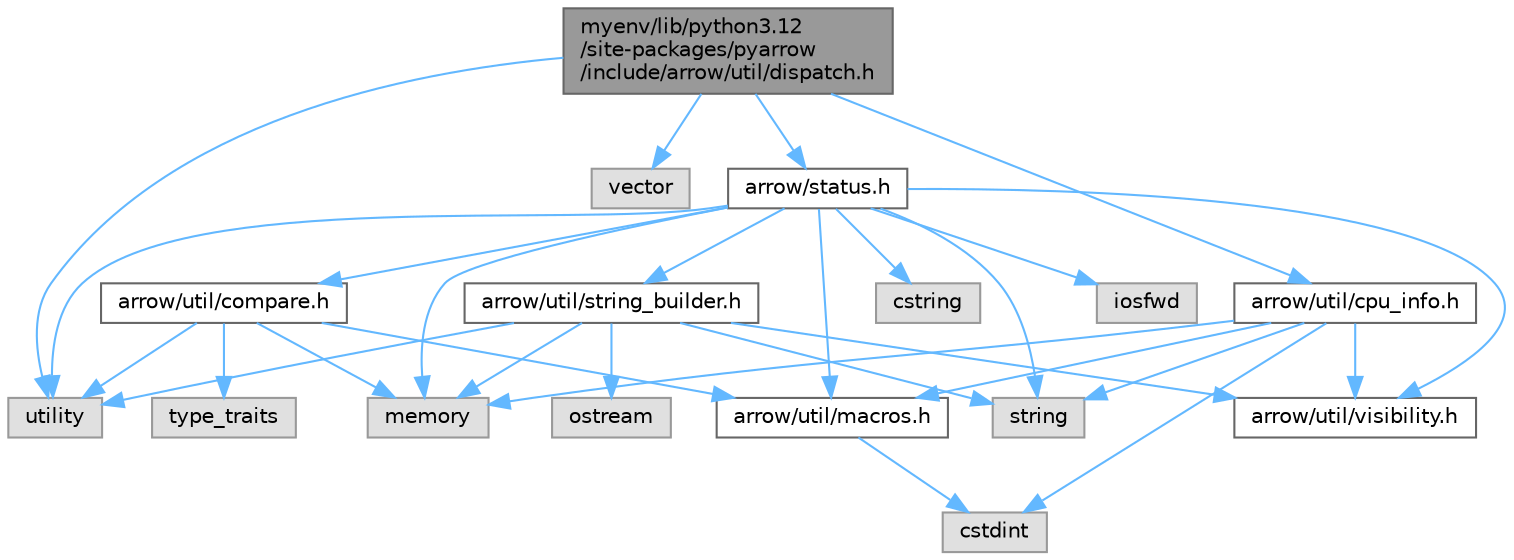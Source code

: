 digraph "myenv/lib/python3.12/site-packages/pyarrow/include/arrow/util/dispatch.h"
{
 // LATEX_PDF_SIZE
  bgcolor="transparent";
  edge [fontname=Helvetica,fontsize=10,labelfontname=Helvetica,labelfontsize=10];
  node [fontname=Helvetica,fontsize=10,shape=box,height=0.2,width=0.4];
  Node1 [id="Node000001",label="myenv/lib/python3.12\l/site-packages/pyarrow\l/include/arrow/util/dispatch.h",height=0.2,width=0.4,color="gray40", fillcolor="grey60", style="filled", fontcolor="black",tooltip=" "];
  Node1 -> Node2 [id="edge1_Node000001_Node000002",color="steelblue1",style="solid",tooltip=" "];
  Node2 [id="Node000002",label="utility",height=0.2,width=0.4,color="grey60", fillcolor="#E0E0E0", style="filled",tooltip=" "];
  Node1 -> Node3 [id="edge2_Node000001_Node000003",color="steelblue1",style="solid",tooltip=" "];
  Node3 [id="Node000003",label="vector",height=0.2,width=0.4,color="grey60", fillcolor="#E0E0E0", style="filled",tooltip=" "];
  Node1 -> Node4 [id="edge3_Node000001_Node000004",color="steelblue1",style="solid",tooltip=" "];
  Node4 [id="Node000004",label="arrow/status.h",height=0.2,width=0.4,color="grey40", fillcolor="white", style="filled",URL="$status_8h.html",tooltip=" "];
  Node4 -> Node5 [id="edge4_Node000004_Node000005",color="steelblue1",style="solid",tooltip=" "];
  Node5 [id="Node000005",label="cstring",height=0.2,width=0.4,color="grey60", fillcolor="#E0E0E0", style="filled",tooltip=" "];
  Node4 -> Node6 [id="edge5_Node000004_Node000006",color="steelblue1",style="solid",tooltip=" "];
  Node6 [id="Node000006",label="iosfwd",height=0.2,width=0.4,color="grey60", fillcolor="#E0E0E0", style="filled",tooltip=" "];
  Node4 -> Node7 [id="edge6_Node000004_Node000007",color="steelblue1",style="solid",tooltip=" "];
  Node7 [id="Node000007",label="memory",height=0.2,width=0.4,color="grey60", fillcolor="#E0E0E0", style="filled",tooltip=" "];
  Node4 -> Node8 [id="edge7_Node000004_Node000008",color="steelblue1",style="solid",tooltip=" "];
  Node8 [id="Node000008",label="string",height=0.2,width=0.4,color="grey60", fillcolor="#E0E0E0", style="filled",tooltip=" "];
  Node4 -> Node2 [id="edge8_Node000004_Node000002",color="steelblue1",style="solid",tooltip=" "];
  Node4 -> Node9 [id="edge9_Node000004_Node000009",color="steelblue1",style="solid",tooltip=" "];
  Node9 [id="Node000009",label="arrow/util/compare.h",height=0.2,width=0.4,color="grey40", fillcolor="white", style="filled",URL="$util_2compare_8h.html",tooltip=" "];
  Node9 -> Node7 [id="edge10_Node000009_Node000007",color="steelblue1",style="solid",tooltip=" "];
  Node9 -> Node10 [id="edge11_Node000009_Node000010",color="steelblue1",style="solid",tooltip=" "];
  Node10 [id="Node000010",label="type_traits",height=0.2,width=0.4,color="grey60", fillcolor="#E0E0E0", style="filled",tooltip=" "];
  Node9 -> Node2 [id="edge12_Node000009_Node000002",color="steelblue1",style="solid",tooltip=" "];
  Node9 -> Node11 [id="edge13_Node000009_Node000011",color="steelblue1",style="solid",tooltip=" "];
  Node11 [id="Node000011",label="arrow/util/macros.h",height=0.2,width=0.4,color="grey40", fillcolor="white", style="filled",URL="$macros_8h.html",tooltip=" "];
  Node11 -> Node12 [id="edge14_Node000011_Node000012",color="steelblue1",style="solid",tooltip=" "];
  Node12 [id="Node000012",label="cstdint",height=0.2,width=0.4,color="grey60", fillcolor="#E0E0E0", style="filled",tooltip=" "];
  Node4 -> Node11 [id="edge15_Node000004_Node000011",color="steelblue1",style="solid",tooltip=" "];
  Node4 -> Node13 [id="edge16_Node000004_Node000013",color="steelblue1",style="solid",tooltip=" "];
  Node13 [id="Node000013",label="arrow/util/string_builder.h",height=0.2,width=0.4,color="grey40", fillcolor="white", style="filled",URL="$string__builder_8h.html",tooltip=" "];
  Node13 -> Node7 [id="edge17_Node000013_Node000007",color="steelblue1",style="solid",tooltip=" "];
  Node13 -> Node14 [id="edge18_Node000013_Node000014",color="steelblue1",style="solid",tooltip=" "];
  Node14 [id="Node000014",label="ostream",height=0.2,width=0.4,color="grey60", fillcolor="#E0E0E0", style="filled",tooltip=" "];
  Node13 -> Node8 [id="edge19_Node000013_Node000008",color="steelblue1",style="solid",tooltip=" "];
  Node13 -> Node2 [id="edge20_Node000013_Node000002",color="steelblue1",style="solid",tooltip=" "];
  Node13 -> Node15 [id="edge21_Node000013_Node000015",color="steelblue1",style="solid",tooltip=" "];
  Node15 [id="Node000015",label="arrow/util/visibility.h",height=0.2,width=0.4,color="grey40", fillcolor="white", style="filled",URL="$include_2arrow_2util_2visibility_8h.html",tooltip=" "];
  Node4 -> Node15 [id="edge22_Node000004_Node000015",color="steelblue1",style="solid",tooltip=" "];
  Node1 -> Node16 [id="edge23_Node000001_Node000016",color="steelblue1",style="solid",tooltip=" "];
  Node16 [id="Node000016",label="arrow/util/cpu_info.h",height=0.2,width=0.4,color="grey40", fillcolor="white", style="filled",URL="$cpu__info_8h.html",tooltip=" "];
  Node16 -> Node12 [id="edge24_Node000016_Node000012",color="steelblue1",style="solid",tooltip=" "];
  Node16 -> Node7 [id="edge25_Node000016_Node000007",color="steelblue1",style="solid",tooltip=" "];
  Node16 -> Node8 [id="edge26_Node000016_Node000008",color="steelblue1",style="solid",tooltip=" "];
  Node16 -> Node11 [id="edge27_Node000016_Node000011",color="steelblue1",style="solid",tooltip=" "];
  Node16 -> Node15 [id="edge28_Node000016_Node000015",color="steelblue1",style="solid",tooltip=" "];
}
